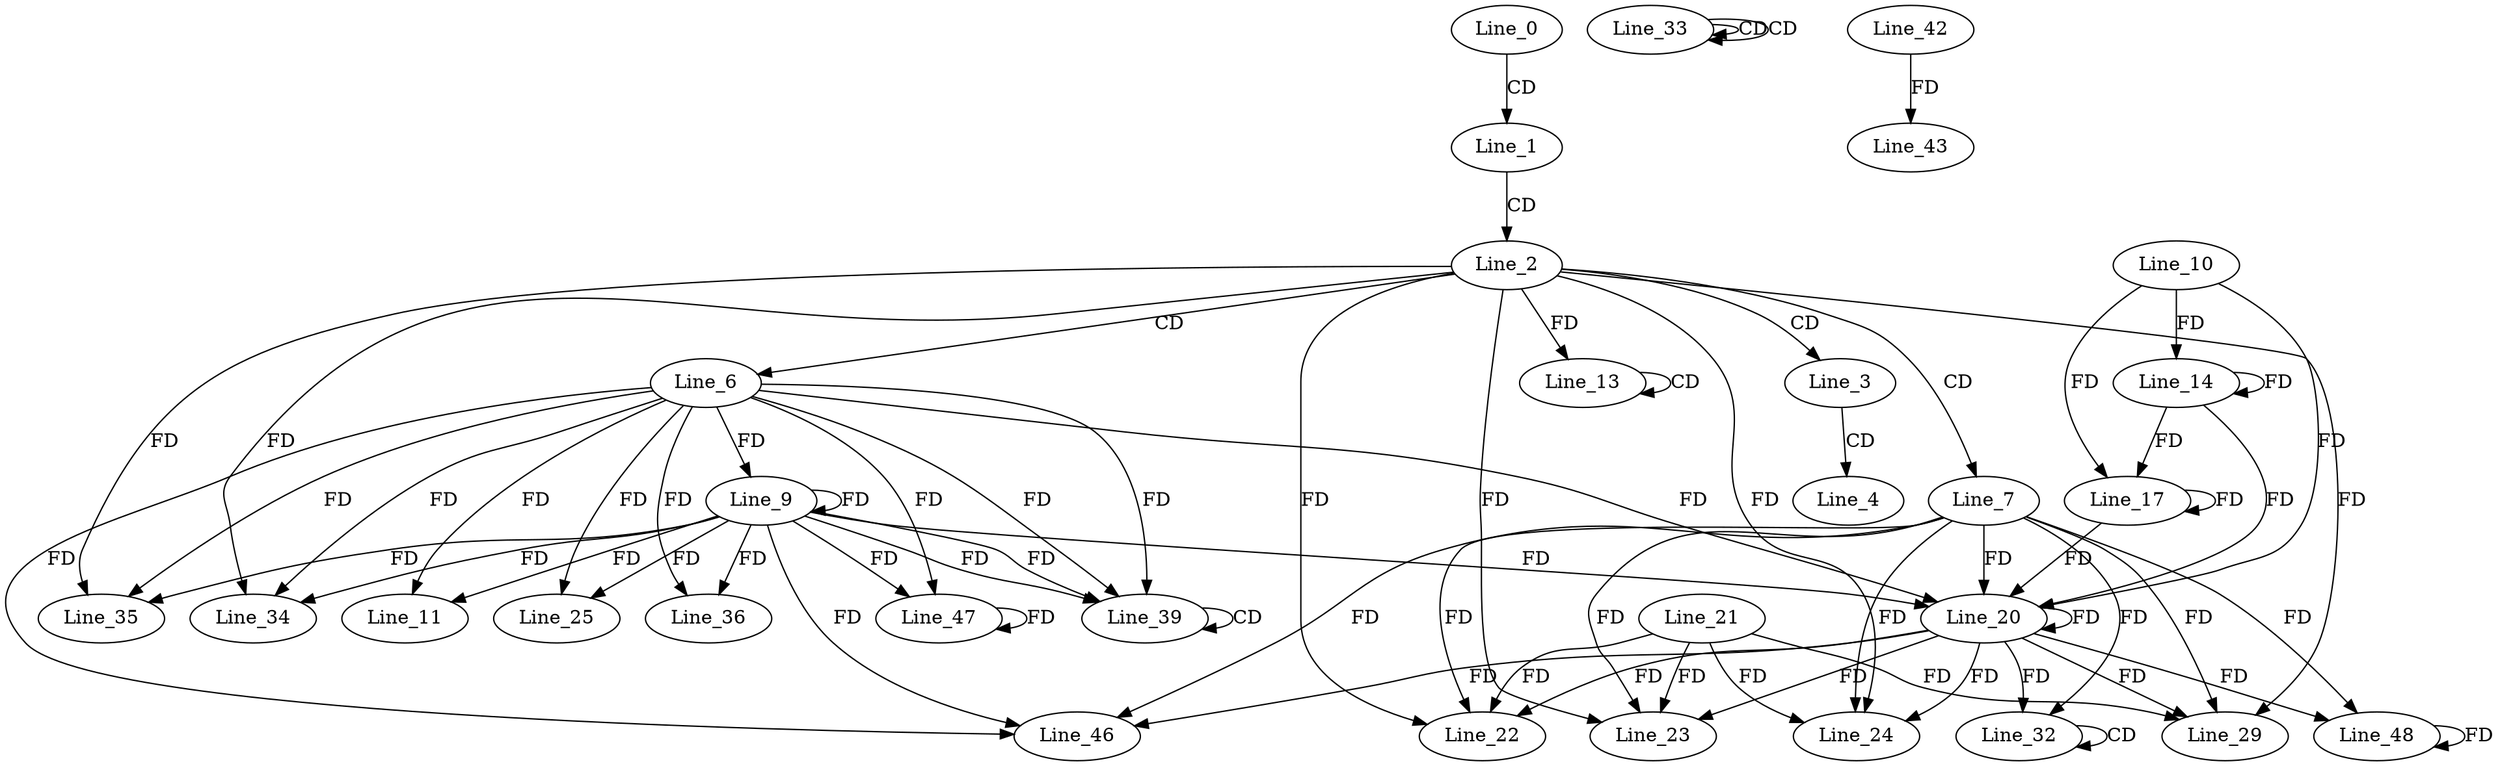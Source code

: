 digraph G {
  Line_0;
  Line_1;
  Line_2;
  Line_3;
  Line_4;
  Line_6;
  Line_7;
  Line_9;
  Line_9;
  Line_11;
  Line_13;
  Line_13;
  Line_10;
  Line_14;
  Line_17;
  Line_20;
  Line_20;
  Line_22;
  Line_21;
  Line_22;
  Line_22;
  Line_23;
  Line_23;
  Line_23;
  Line_24;
  Line_24;
  Line_24;
  Line_25;
  Line_29;
  Line_29;
  Line_29;
  Line_32;
  Line_32;
  Line_33;
  Line_33;
  Line_33;
  Line_34;
  Line_35;
  Line_36;
  Line_39;
  Line_39;
  Line_42;
  Line_43;
  Line_46;
  Line_47;
  Line_48;
  Line_0 -> Line_1 [ label="CD" ];
  Line_1 -> Line_2 [ label="CD" ];
  Line_2 -> Line_3 [ label="CD" ];
  Line_3 -> Line_4 [ label="CD" ];
  Line_2 -> Line_6 [ label="CD" ];
  Line_2 -> Line_7 [ label="CD" ];
  Line_6 -> Line_9 [ label="FD" ];
  Line_9 -> Line_9 [ label="FD" ];
  Line_6 -> Line_11 [ label="FD" ];
  Line_9 -> Line_11 [ label="FD" ];
  Line_13 -> Line_13 [ label="CD" ];
  Line_2 -> Line_13 [ label="FD" ];
  Line_10 -> Line_14 [ label="FD" ];
  Line_14 -> Line_14 [ label="FD" ];
  Line_10 -> Line_17 [ label="FD" ];
  Line_14 -> Line_17 [ label="FD" ];
  Line_17 -> Line_17 [ label="FD" ];
  Line_7 -> Line_20 [ label="FD" ];
  Line_20 -> Line_20 [ label="FD" ];
  Line_6 -> Line_20 [ label="FD" ];
  Line_9 -> Line_20 [ label="FD" ];
  Line_10 -> Line_20 [ label="FD" ];
  Line_14 -> Line_20 [ label="FD" ];
  Line_17 -> Line_20 [ label="FD" ];
  Line_7 -> Line_22 [ label="FD" ];
  Line_20 -> Line_22 [ label="FD" ];
  Line_21 -> Line_22 [ label="FD" ];
  Line_2 -> Line_22 [ label="FD" ];
  Line_7 -> Line_23 [ label="FD" ];
  Line_20 -> Line_23 [ label="FD" ];
  Line_21 -> Line_23 [ label="FD" ];
  Line_2 -> Line_23 [ label="FD" ];
  Line_7 -> Line_24 [ label="FD" ];
  Line_20 -> Line_24 [ label="FD" ];
  Line_21 -> Line_24 [ label="FD" ];
  Line_2 -> Line_24 [ label="FD" ];
  Line_6 -> Line_25 [ label="FD" ];
  Line_9 -> Line_25 [ label="FD" ];
  Line_7 -> Line_29 [ label="FD" ];
  Line_20 -> Line_29 [ label="FD" ];
  Line_21 -> Line_29 [ label="FD" ];
  Line_2 -> Line_29 [ label="FD" ];
  Line_32 -> Line_32 [ label="CD" ];
  Line_7 -> Line_32 [ label="FD" ];
  Line_20 -> Line_32 [ label="FD" ];
  Line_33 -> Line_33 [ label="CD" ];
  Line_33 -> Line_33 [ label="CD" ];
  Line_6 -> Line_34 [ label="FD" ];
  Line_9 -> Line_34 [ label="FD" ];
  Line_2 -> Line_34 [ label="FD" ];
  Line_6 -> Line_35 [ label="FD" ];
  Line_9 -> Line_35 [ label="FD" ];
  Line_2 -> Line_35 [ label="FD" ];
  Line_6 -> Line_36 [ label="FD" ];
  Line_9 -> Line_36 [ label="FD" ];
  Line_6 -> Line_39 [ label="FD" ];
  Line_9 -> Line_39 [ label="FD" ];
  Line_39 -> Line_39 [ label="CD" ];
  Line_6 -> Line_39 [ label="FD" ];
  Line_9 -> Line_39 [ label="FD" ];
  Line_42 -> Line_43 [ label="FD" ];
  Line_6 -> Line_46 [ label="FD" ];
  Line_9 -> Line_46 [ label="FD" ];
  Line_7 -> Line_46 [ label="FD" ];
  Line_20 -> Line_46 [ label="FD" ];
  Line_6 -> Line_47 [ label="FD" ];
  Line_9 -> Line_47 [ label="FD" ];
  Line_47 -> Line_47 [ label="FD" ];
  Line_7 -> Line_48 [ label="FD" ];
  Line_20 -> Line_48 [ label="FD" ];
  Line_48 -> Line_48 [ label="FD" ];
}
